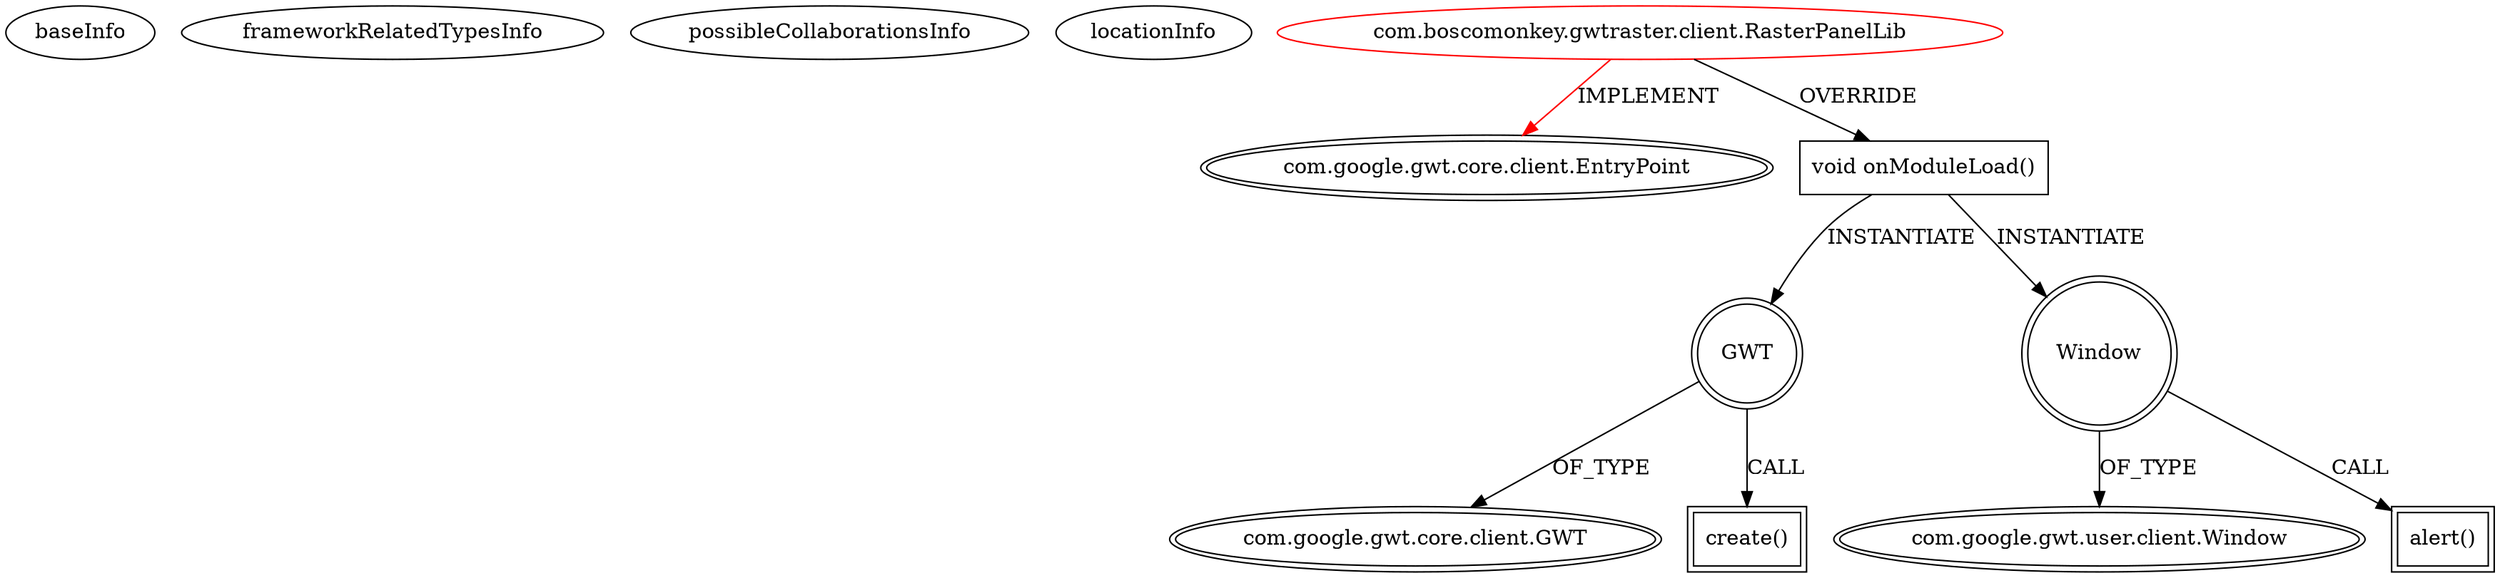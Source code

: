digraph {
baseInfo[graphId=896,category="extension_graph",isAnonymous=false,possibleRelation=false]
frameworkRelatedTypesInfo[0="com.google.gwt.core.client.EntryPoint"]
possibleCollaborationsInfo[]
locationInfo[projectName="boscomonkey-gwt_raster_panel",filePath="/boscomonkey-gwt_raster_panel/gwt_raster_panel-master/src/com/boscomonkey/gwtraster/client/RasterPanelLib.java",contextSignature="RasterPanelLib",graphId="896"]
0[label="com.boscomonkey.gwtraster.client.RasterPanelLib",vertexType="ROOT_CLIENT_CLASS_DECLARATION",isFrameworkType=false,color=red]
1[label="com.google.gwt.core.client.EntryPoint",vertexType="FRAMEWORK_INTERFACE_TYPE",isFrameworkType=true,peripheries=2]
2[label="void onModuleLoad()",vertexType="OVERRIDING_METHOD_DECLARATION",isFrameworkType=false,shape=box]
3[label="GWT",vertexType="VARIABLE_EXPRESION",isFrameworkType=true,peripheries=2,shape=circle]
5[label="com.google.gwt.core.client.GWT",vertexType="FRAMEWORK_CLASS_TYPE",isFrameworkType=true,peripheries=2]
4[label="create()",vertexType="INSIDE_CALL",isFrameworkType=true,peripheries=2,shape=box]
6[label="Window",vertexType="VARIABLE_EXPRESION",isFrameworkType=true,peripheries=2,shape=circle]
8[label="com.google.gwt.user.client.Window",vertexType="FRAMEWORK_CLASS_TYPE",isFrameworkType=true,peripheries=2]
7[label="alert()",vertexType="INSIDE_CALL",isFrameworkType=true,peripheries=2,shape=box]
0->1[label="IMPLEMENT",color=red]
0->2[label="OVERRIDE"]
2->3[label="INSTANTIATE"]
3->5[label="OF_TYPE"]
3->4[label="CALL"]
2->6[label="INSTANTIATE"]
6->8[label="OF_TYPE"]
6->7[label="CALL"]
}
